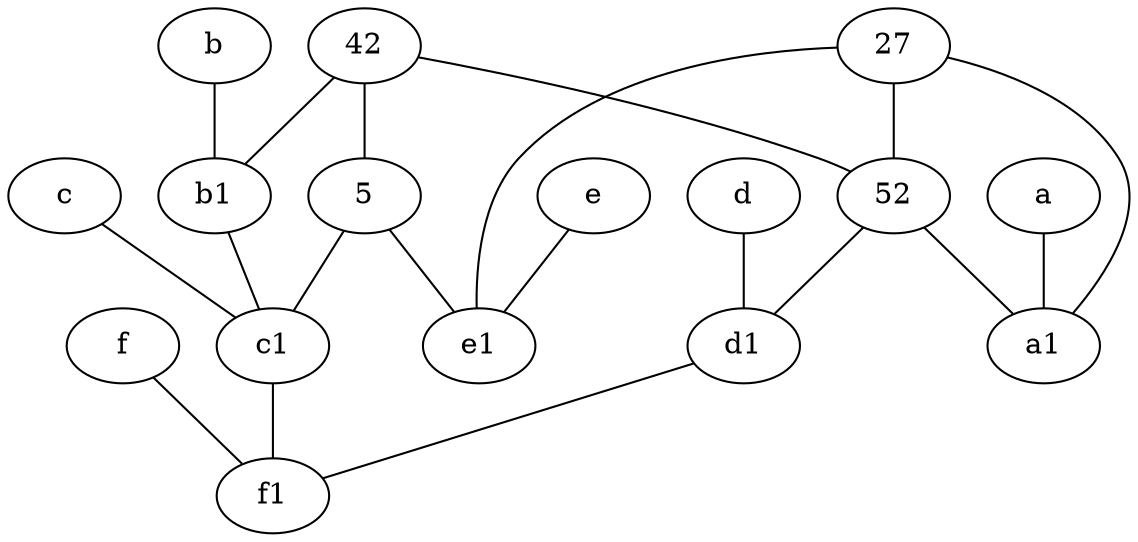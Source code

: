 graph {
	node [labelfontsize=50]
	f [labelfontsize=50 pos="3,9!"]
	c [labelfontsize=50 pos="4.5,2!"]
	b1 [labelfontsize=50 pos="9,4!"]
	e [labelfontsize=50 pos="7,9!"]
	d [labelfontsize=50 pos="2,5!"]
	42 [labelfontsize=50]
	c1 [labelfontsize=50 pos="4.5,3!"]
	b [labelfontsize=50 pos="10,4!"]
	a1 [labelfontsize=50 pos="8,3!"]
	27 [labelfontsize=50]
	e1 [labelfontsize=50 pos="7,7!"]
	d1 [labelfontsize=50 pos="3,5!"]
	a [labelfontsize=50 pos="8,2!"]
	f1 [labelfontsize=50 pos="3,8!"]
	52 [labelfontsize=50]
	5 [labelfontsize=50]
	42 -- 52
	52 -- a1
	b -- b1
	d1 -- f1
	42 -- 5
	a -- a1
	5 -- c1
	52 -- d1
	42 -- b1
	c1 -- f1
	27 -- a1
	27 -- e1
	e -- e1
	b1 -- c1
	5 -- e1
	27 -- 52
	d -- d1
	c -- c1
	f -- f1
}
